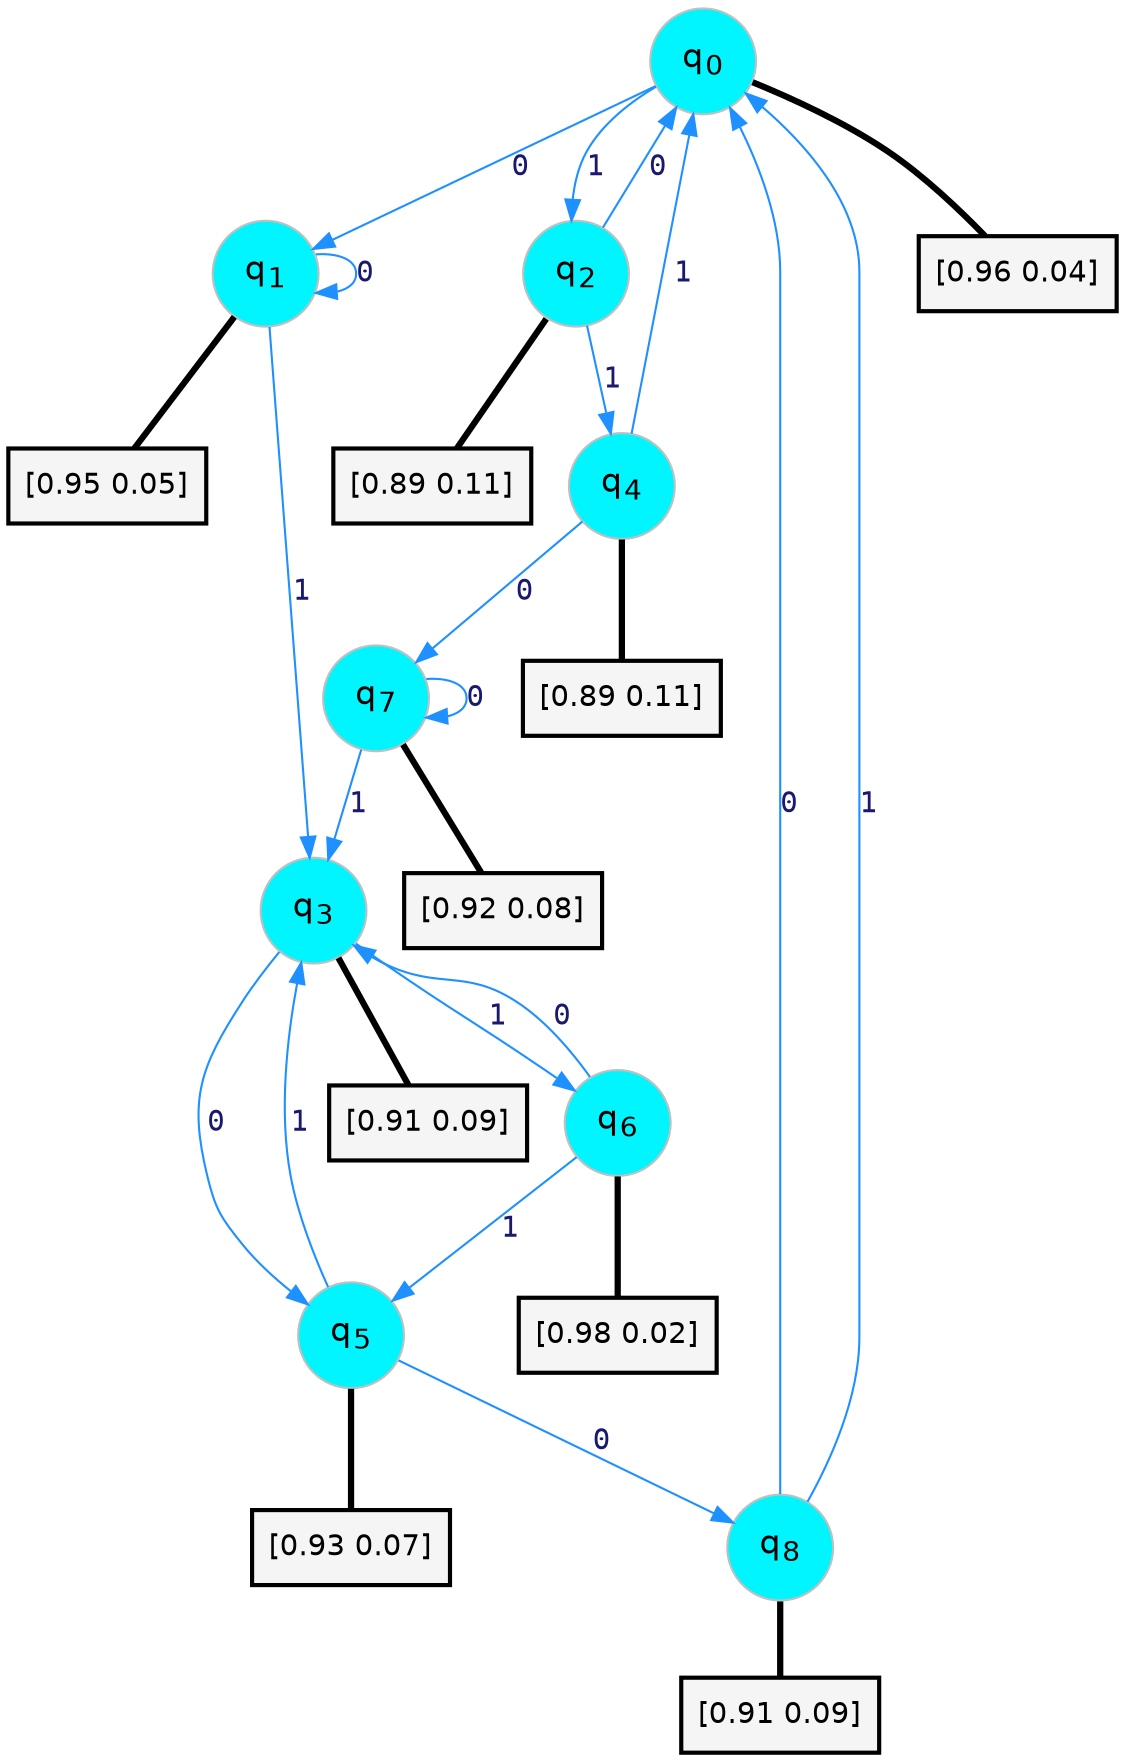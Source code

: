 digraph G {
graph [
bgcolor=transparent, dpi=300, rankdir=TD, size="40,25"];
node [
color=gray, fillcolor=turquoise1, fontcolor=black, fontname=Helvetica, fontsize=16, fontweight=bold, shape=circle, style=filled];
edge [
arrowsize=1, color=dodgerblue1, fontcolor=midnightblue, fontname=courier, fontweight=bold, penwidth=1, style=solid, weight=20];
0[label=<q<SUB>0</SUB>>];
1[label=<q<SUB>1</SUB>>];
2[label=<q<SUB>2</SUB>>];
3[label=<q<SUB>3</SUB>>];
4[label=<q<SUB>4</SUB>>];
5[label=<q<SUB>5</SUB>>];
6[label=<q<SUB>6</SUB>>];
7[label=<q<SUB>7</SUB>>];
8[label=<q<SUB>8</SUB>>];
9[label="[0.96 0.04]", shape=box,fontcolor=black, fontname=Helvetica, fontsize=14, penwidth=2, fillcolor=whitesmoke,color=black];
10[label="[0.95 0.05]", shape=box,fontcolor=black, fontname=Helvetica, fontsize=14, penwidth=2, fillcolor=whitesmoke,color=black];
11[label="[0.89 0.11]", shape=box,fontcolor=black, fontname=Helvetica, fontsize=14, penwidth=2, fillcolor=whitesmoke,color=black];
12[label="[0.91 0.09]", shape=box,fontcolor=black, fontname=Helvetica, fontsize=14, penwidth=2, fillcolor=whitesmoke,color=black];
13[label="[0.89 0.11]", shape=box,fontcolor=black, fontname=Helvetica, fontsize=14, penwidth=2, fillcolor=whitesmoke,color=black];
14[label="[0.93 0.07]", shape=box,fontcolor=black, fontname=Helvetica, fontsize=14, penwidth=2, fillcolor=whitesmoke,color=black];
15[label="[0.98 0.02]", shape=box,fontcolor=black, fontname=Helvetica, fontsize=14, penwidth=2, fillcolor=whitesmoke,color=black];
16[label="[0.92 0.08]", shape=box,fontcolor=black, fontname=Helvetica, fontsize=14, penwidth=2, fillcolor=whitesmoke,color=black];
17[label="[0.91 0.09]", shape=box,fontcolor=black, fontname=Helvetica, fontsize=14, penwidth=2, fillcolor=whitesmoke,color=black];
0->1 [label=0];
0->2 [label=1];
0->9 [arrowhead=none, penwidth=3,color=black];
1->1 [label=0];
1->3 [label=1];
1->10 [arrowhead=none, penwidth=3,color=black];
2->0 [label=0];
2->4 [label=1];
2->11 [arrowhead=none, penwidth=3,color=black];
3->5 [label=0];
3->6 [label=1];
3->12 [arrowhead=none, penwidth=3,color=black];
4->7 [label=0];
4->0 [label=1];
4->13 [arrowhead=none, penwidth=3,color=black];
5->8 [label=0];
5->3 [label=1];
5->14 [arrowhead=none, penwidth=3,color=black];
6->3 [label=0];
6->5 [label=1];
6->15 [arrowhead=none, penwidth=3,color=black];
7->7 [label=0];
7->3 [label=1];
7->16 [arrowhead=none, penwidth=3,color=black];
8->0 [label=0];
8->0 [label=1];
8->17 [arrowhead=none, penwidth=3,color=black];
}
